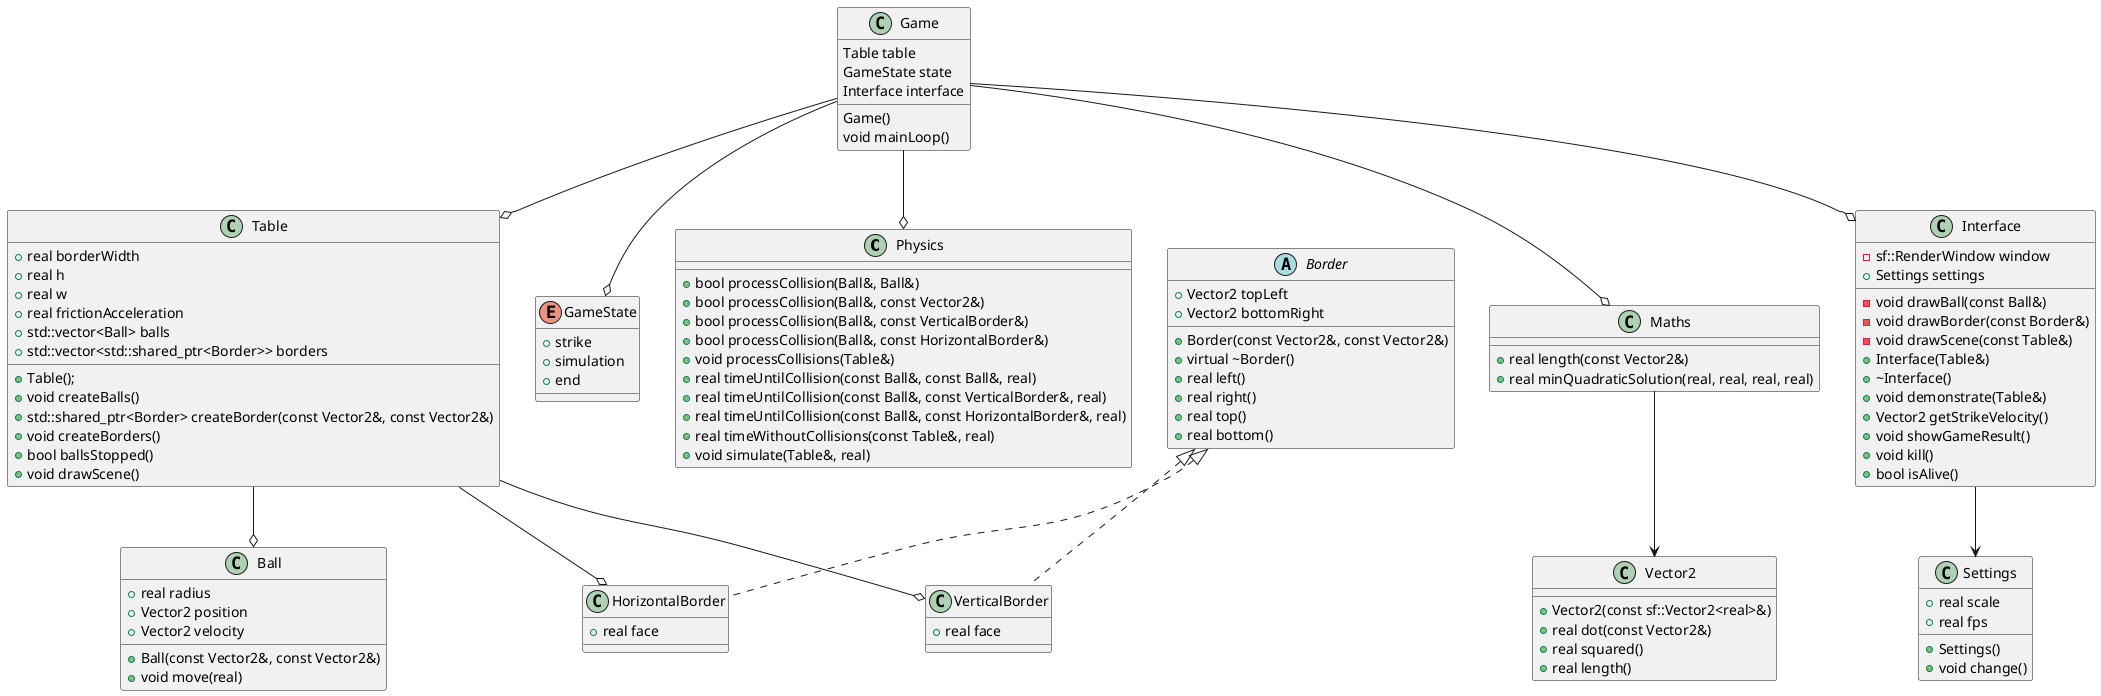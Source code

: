 @startuml classes

class Physics {
    + bool processCollision(Ball&, Ball&)
    + bool processCollision(Ball&, const Vector2&)
    + bool processCollision(Ball&, const VerticalBorder&)
    + bool processCollision(Ball&, const HorizontalBorder&)
    + void processCollisions(Table&)
    + real timeUntilCollision(const Ball&, const Ball&, real)
    + real timeUntilCollision(const Ball&, const VerticalBorder&, real)
    + real timeUntilCollision(const Ball&, const HorizontalBorder&, real)
    + real timeWithoutCollisions(const Table&, real)
    + void simulate(Table&, real)
}

class Maths {
    + real length(const Vector2&)
    + real minQuadraticSolution(real, real, real, real)
}

class Vector2 {
    + Vector2(const sf::Vector2<real>&)
    + real dot(const Vector2&)
    + real squared()
    + real length()
}

class Ball {
    + real radius
    + Vector2 position
    + Vector2 velocity

    + Ball(const Vector2&, const Vector2&)
    + void move(real)
}

abstract Border {
    + Vector2 topLeft
    + Vector2 bottomRight

    + Border(const Vector2&, const Vector2&)
    + virtual ~Border()
    + real left()
    + real right()
    + real top()
    + real bottom()
}

class VerticalBorder {
    + real face
}

class HorizontalBorder {
    + real face
}

class Interface {
    - sf::RenderWindow window
    - void drawBall(const Ball&)
    - void drawBorder(const Border&)
    - void drawScene(const Table&)
    + Settings settings
    + Interface(Table&)
    + ~Interface()
    + void demonstrate(Table&)
    + Vector2 getStrikeVelocity()
    + void showGameResult()
    + void kill()
    + bool isAlive()
}

class Table {
    + real borderWidth
    + real h
    + real w
    + real frictionAcceleration
    + std::vector<Ball> balls
    + std::vector<std::shared_ptr<Border>> borders

    + Table();
    + void createBalls()
    + std::shared_ptr<Border> createBorder(const Vector2&, const Vector2&)
    + void createBorders()
    + bool ballsStopped()
    + void drawScene()
}

class Settings {
    + real scale
    + real fps

    + Settings()
    + void change()
}

enum GameState {
    + strike
    + simulation
    + end
}

class Game {
    Table table
    GameState state
    Interface interface

    Game()
    void mainLoop()
}

Game --o Table
Game --o GameState
Game --o Interface
Game --o Maths
Game --o Physics

Table --o Ball
Table --o VerticalBorder
Table --o HorizontalBorder

Interface --> Settings

Maths --> Vector2

class VerticalBorder implements Border
class HorizontalBorder implements Border

@enduml